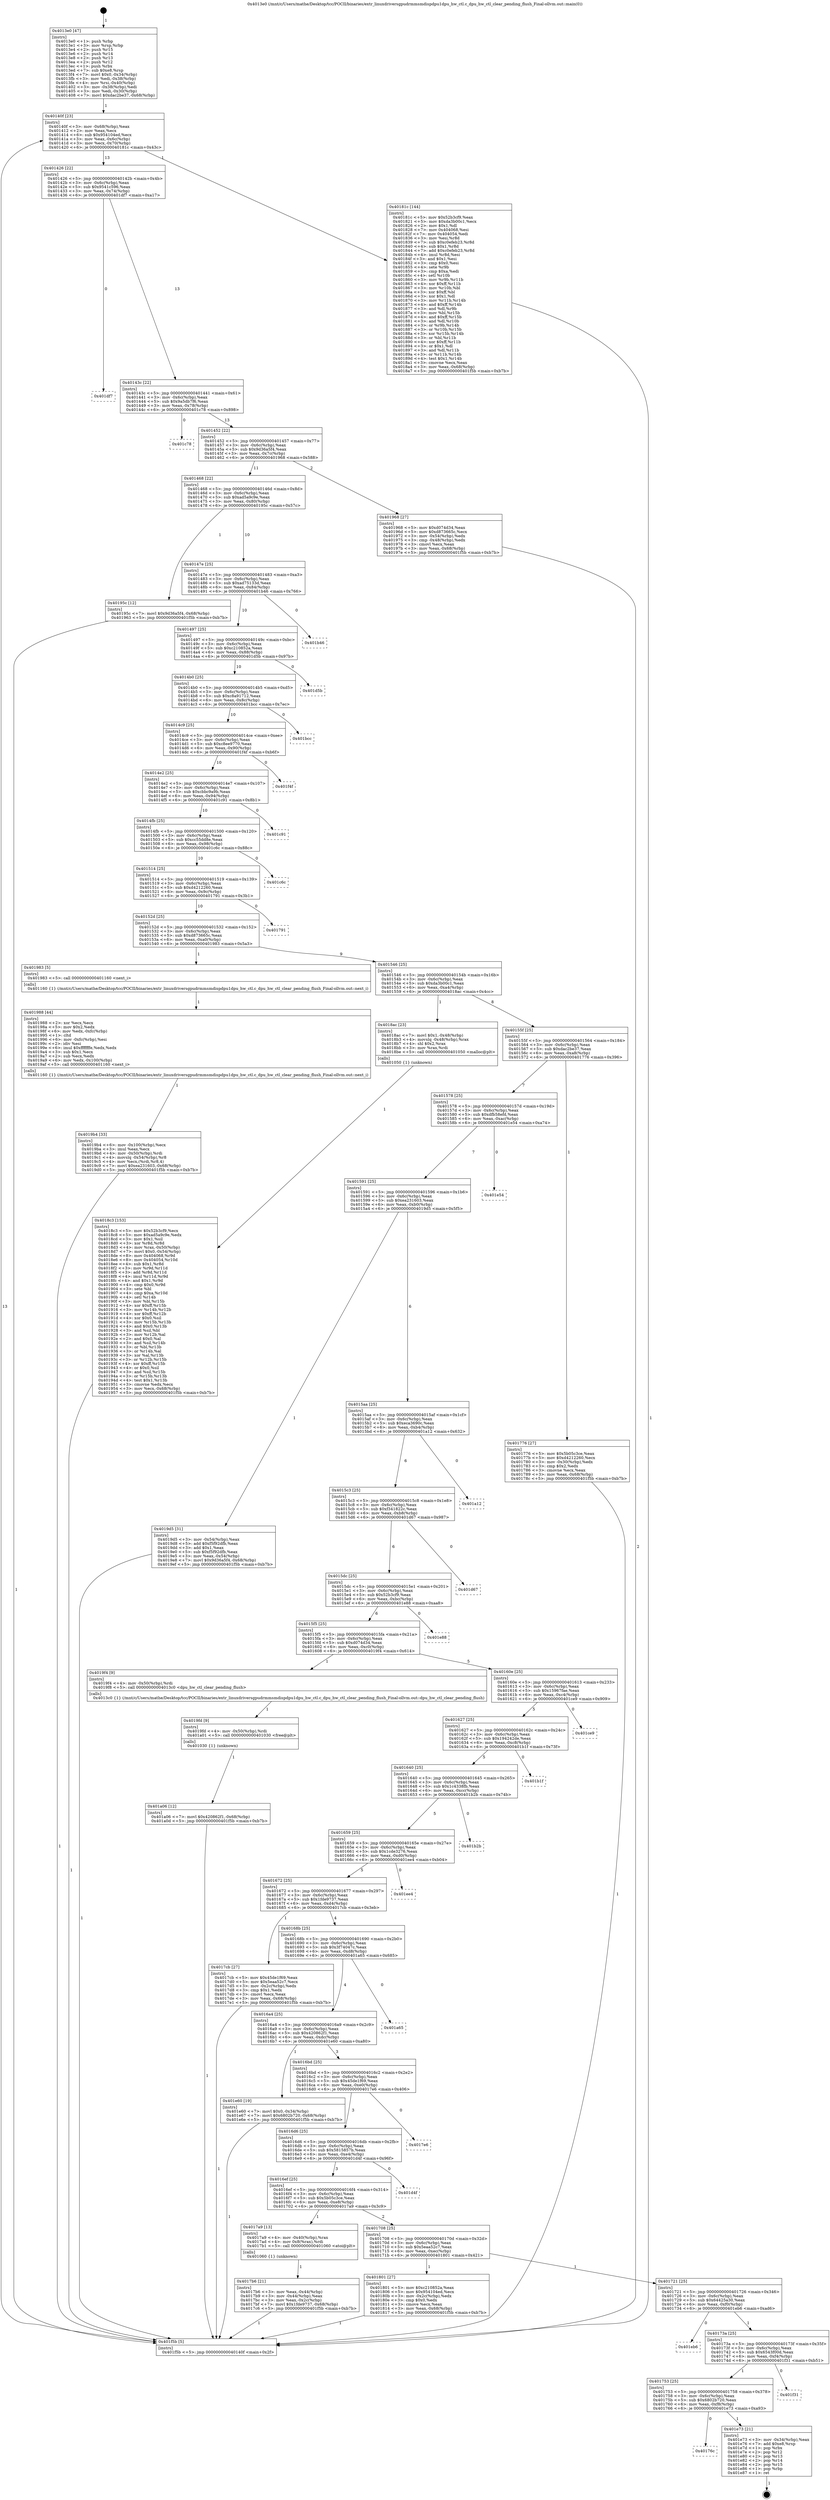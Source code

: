 digraph "0x4013e0" {
  label = "0x4013e0 (/mnt/c/Users/mathe/Desktop/tcc/POCII/binaries/extr_linuxdriversgpudrmmsmdispdpu1dpu_hw_ctl.c_dpu_hw_ctl_clear_pending_flush_Final-ollvm.out::main(0))"
  labelloc = "t"
  node[shape=record]

  Entry [label="",width=0.3,height=0.3,shape=circle,fillcolor=black,style=filled]
  "0x40140f" [label="{
     0x40140f [23]\l
     | [instrs]\l
     &nbsp;&nbsp;0x40140f \<+3\>: mov -0x68(%rbp),%eax\l
     &nbsp;&nbsp;0x401412 \<+2\>: mov %eax,%ecx\l
     &nbsp;&nbsp;0x401414 \<+6\>: sub $0x954104ed,%ecx\l
     &nbsp;&nbsp;0x40141a \<+3\>: mov %eax,-0x6c(%rbp)\l
     &nbsp;&nbsp;0x40141d \<+3\>: mov %ecx,-0x70(%rbp)\l
     &nbsp;&nbsp;0x401420 \<+6\>: je 000000000040181c \<main+0x43c\>\l
  }"]
  "0x40181c" [label="{
     0x40181c [144]\l
     | [instrs]\l
     &nbsp;&nbsp;0x40181c \<+5\>: mov $0x52b3cf9,%eax\l
     &nbsp;&nbsp;0x401821 \<+5\>: mov $0xda3b00c1,%ecx\l
     &nbsp;&nbsp;0x401826 \<+2\>: mov $0x1,%dl\l
     &nbsp;&nbsp;0x401828 \<+7\>: mov 0x404068,%esi\l
     &nbsp;&nbsp;0x40182f \<+7\>: mov 0x404054,%edi\l
     &nbsp;&nbsp;0x401836 \<+3\>: mov %esi,%r8d\l
     &nbsp;&nbsp;0x401839 \<+7\>: sub $0xc0efeb23,%r8d\l
     &nbsp;&nbsp;0x401840 \<+4\>: sub $0x1,%r8d\l
     &nbsp;&nbsp;0x401844 \<+7\>: add $0xc0efeb23,%r8d\l
     &nbsp;&nbsp;0x40184b \<+4\>: imul %r8d,%esi\l
     &nbsp;&nbsp;0x40184f \<+3\>: and $0x1,%esi\l
     &nbsp;&nbsp;0x401852 \<+3\>: cmp $0x0,%esi\l
     &nbsp;&nbsp;0x401855 \<+4\>: sete %r9b\l
     &nbsp;&nbsp;0x401859 \<+3\>: cmp $0xa,%edi\l
     &nbsp;&nbsp;0x40185c \<+4\>: setl %r10b\l
     &nbsp;&nbsp;0x401860 \<+3\>: mov %r9b,%r11b\l
     &nbsp;&nbsp;0x401863 \<+4\>: xor $0xff,%r11b\l
     &nbsp;&nbsp;0x401867 \<+3\>: mov %r10b,%bl\l
     &nbsp;&nbsp;0x40186a \<+3\>: xor $0xff,%bl\l
     &nbsp;&nbsp;0x40186d \<+3\>: xor $0x1,%dl\l
     &nbsp;&nbsp;0x401870 \<+3\>: mov %r11b,%r14b\l
     &nbsp;&nbsp;0x401873 \<+4\>: and $0xff,%r14b\l
     &nbsp;&nbsp;0x401877 \<+3\>: and %dl,%r9b\l
     &nbsp;&nbsp;0x40187a \<+3\>: mov %bl,%r15b\l
     &nbsp;&nbsp;0x40187d \<+4\>: and $0xff,%r15b\l
     &nbsp;&nbsp;0x401881 \<+3\>: and %dl,%r10b\l
     &nbsp;&nbsp;0x401884 \<+3\>: or %r9b,%r14b\l
     &nbsp;&nbsp;0x401887 \<+3\>: or %r10b,%r15b\l
     &nbsp;&nbsp;0x40188a \<+3\>: xor %r15b,%r14b\l
     &nbsp;&nbsp;0x40188d \<+3\>: or %bl,%r11b\l
     &nbsp;&nbsp;0x401890 \<+4\>: xor $0xff,%r11b\l
     &nbsp;&nbsp;0x401894 \<+3\>: or $0x1,%dl\l
     &nbsp;&nbsp;0x401897 \<+3\>: and %dl,%r11b\l
     &nbsp;&nbsp;0x40189a \<+3\>: or %r11b,%r14b\l
     &nbsp;&nbsp;0x40189d \<+4\>: test $0x1,%r14b\l
     &nbsp;&nbsp;0x4018a1 \<+3\>: cmovne %ecx,%eax\l
     &nbsp;&nbsp;0x4018a4 \<+3\>: mov %eax,-0x68(%rbp)\l
     &nbsp;&nbsp;0x4018a7 \<+5\>: jmp 0000000000401f5b \<main+0xb7b\>\l
  }"]
  "0x401426" [label="{
     0x401426 [22]\l
     | [instrs]\l
     &nbsp;&nbsp;0x401426 \<+5\>: jmp 000000000040142b \<main+0x4b\>\l
     &nbsp;&nbsp;0x40142b \<+3\>: mov -0x6c(%rbp),%eax\l
     &nbsp;&nbsp;0x40142e \<+5\>: sub $0x9541c596,%eax\l
     &nbsp;&nbsp;0x401433 \<+3\>: mov %eax,-0x74(%rbp)\l
     &nbsp;&nbsp;0x401436 \<+6\>: je 0000000000401df7 \<main+0xa17\>\l
  }"]
  Exit [label="",width=0.3,height=0.3,shape=circle,fillcolor=black,style=filled,peripheries=2]
  "0x401df7" [label="{
     0x401df7\l
  }", style=dashed]
  "0x40143c" [label="{
     0x40143c [22]\l
     | [instrs]\l
     &nbsp;&nbsp;0x40143c \<+5\>: jmp 0000000000401441 \<main+0x61\>\l
     &nbsp;&nbsp;0x401441 \<+3\>: mov -0x6c(%rbp),%eax\l
     &nbsp;&nbsp;0x401444 \<+5\>: sub $0x9a5db7f6,%eax\l
     &nbsp;&nbsp;0x401449 \<+3\>: mov %eax,-0x78(%rbp)\l
     &nbsp;&nbsp;0x40144c \<+6\>: je 0000000000401c78 \<main+0x898\>\l
  }"]
  "0x40176c" [label="{
     0x40176c\l
  }", style=dashed]
  "0x401c78" [label="{
     0x401c78\l
  }", style=dashed]
  "0x401452" [label="{
     0x401452 [22]\l
     | [instrs]\l
     &nbsp;&nbsp;0x401452 \<+5\>: jmp 0000000000401457 \<main+0x77\>\l
     &nbsp;&nbsp;0x401457 \<+3\>: mov -0x6c(%rbp),%eax\l
     &nbsp;&nbsp;0x40145a \<+5\>: sub $0x9d36a5f4,%eax\l
     &nbsp;&nbsp;0x40145f \<+3\>: mov %eax,-0x7c(%rbp)\l
     &nbsp;&nbsp;0x401462 \<+6\>: je 0000000000401968 \<main+0x588\>\l
  }"]
  "0x401e73" [label="{
     0x401e73 [21]\l
     | [instrs]\l
     &nbsp;&nbsp;0x401e73 \<+3\>: mov -0x34(%rbp),%eax\l
     &nbsp;&nbsp;0x401e76 \<+7\>: add $0xe8,%rsp\l
     &nbsp;&nbsp;0x401e7d \<+1\>: pop %rbx\l
     &nbsp;&nbsp;0x401e7e \<+2\>: pop %r12\l
     &nbsp;&nbsp;0x401e80 \<+2\>: pop %r13\l
     &nbsp;&nbsp;0x401e82 \<+2\>: pop %r14\l
     &nbsp;&nbsp;0x401e84 \<+2\>: pop %r15\l
     &nbsp;&nbsp;0x401e86 \<+1\>: pop %rbp\l
     &nbsp;&nbsp;0x401e87 \<+1\>: ret\l
  }"]
  "0x401968" [label="{
     0x401968 [27]\l
     | [instrs]\l
     &nbsp;&nbsp;0x401968 \<+5\>: mov $0xd074d34,%eax\l
     &nbsp;&nbsp;0x40196d \<+5\>: mov $0xd873665c,%ecx\l
     &nbsp;&nbsp;0x401972 \<+3\>: mov -0x54(%rbp),%edx\l
     &nbsp;&nbsp;0x401975 \<+3\>: cmp -0x48(%rbp),%edx\l
     &nbsp;&nbsp;0x401978 \<+3\>: cmovl %ecx,%eax\l
     &nbsp;&nbsp;0x40197b \<+3\>: mov %eax,-0x68(%rbp)\l
     &nbsp;&nbsp;0x40197e \<+5\>: jmp 0000000000401f5b \<main+0xb7b\>\l
  }"]
  "0x401468" [label="{
     0x401468 [22]\l
     | [instrs]\l
     &nbsp;&nbsp;0x401468 \<+5\>: jmp 000000000040146d \<main+0x8d\>\l
     &nbsp;&nbsp;0x40146d \<+3\>: mov -0x6c(%rbp),%eax\l
     &nbsp;&nbsp;0x401470 \<+5\>: sub $0xad5a9c9e,%eax\l
     &nbsp;&nbsp;0x401475 \<+3\>: mov %eax,-0x80(%rbp)\l
     &nbsp;&nbsp;0x401478 \<+6\>: je 000000000040195c \<main+0x57c\>\l
  }"]
  "0x401753" [label="{
     0x401753 [25]\l
     | [instrs]\l
     &nbsp;&nbsp;0x401753 \<+5\>: jmp 0000000000401758 \<main+0x378\>\l
     &nbsp;&nbsp;0x401758 \<+3\>: mov -0x6c(%rbp),%eax\l
     &nbsp;&nbsp;0x40175b \<+5\>: sub $0x6802b720,%eax\l
     &nbsp;&nbsp;0x401760 \<+6\>: mov %eax,-0xf8(%rbp)\l
     &nbsp;&nbsp;0x401766 \<+6\>: je 0000000000401e73 \<main+0xa93\>\l
  }"]
  "0x40195c" [label="{
     0x40195c [12]\l
     | [instrs]\l
     &nbsp;&nbsp;0x40195c \<+7\>: movl $0x9d36a5f4,-0x68(%rbp)\l
     &nbsp;&nbsp;0x401963 \<+5\>: jmp 0000000000401f5b \<main+0xb7b\>\l
  }"]
  "0x40147e" [label="{
     0x40147e [25]\l
     | [instrs]\l
     &nbsp;&nbsp;0x40147e \<+5\>: jmp 0000000000401483 \<main+0xa3\>\l
     &nbsp;&nbsp;0x401483 \<+3\>: mov -0x6c(%rbp),%eax\l
     &nbsp;&nbsp;0x401486 \<+5\>: sub $0xad75133d,%eax\l
     &nbsp;&nbsp;0x40148b \<+6\>: mov %eax,-0x84(%rbp)\l
     &nbsp;&nbsp;0x401491 \<+6\>: je 0000000000401b46 \<main+0x766\>\l
  }"]
  "0x401f31" [label="{
     0x401f31\l
  }", style=dashed]
  "0x401b46" [label="{
     0x401b46\l
  }", style=dashed]
  "0x401497" [label="{
     0x401497 [25]\l
     | [instrs]\l
     &nbsp;&nbsp;0x401497 \<+5\>: jmp 000000000040149c \<main+0xbc\>\l
     &nbsp;&nbsp;0x40149c \<+3\>: mov -0x6c(%rbp),%eax\l
     &nbsp;&nbsp;0x40149f \<+5\>: sub $0xc210852a,%eax\l
     &nbsp;&nbsp;0x4014a4 \<+6\>: mov %eax,-0x88(%rbp)\l
     &nbsp;&nbsp;0x4014aa \<+6\>: je 0000000000401d5b \<main+0x97b\>\l
  }"]
  "0x40173a" [label="{
     0x40173a [25]\l
     | [instrs]\l
     &nbsp;&nbsp;0x40173a \<+5\>: jmp 000000000040173f \<main+0x35f\>\l
     &nbsp;&nbsp;0x40173f \<+3\>: mov -0x6c(%rbp),%eax\l
     &nbsp;&nbsp;0x401742 \<+5\>: sub $0x6543f00d,%eax\l
     &nbsp;&nbsp;0x401747 \<+6\>: mov %eax,-0xf4(%rbp)\l
     &nbsp;&nbsp;0x40174d \<+6\>: je 0000000000401f31 \<main+0xb51\>\l
  }"]
  "0x401d5b" [label="{
     0x401d5b\l
  }", style=dashed]
  "0x4014b0" [label="{
     0x4014b0 [25]\l
     | [instrs]\l
     &nbsp;&nbsp;0x4014b0 \<+5\>: jmp 00000000004014b5 \<main+0xd5\>\l
     &nbsp;&nbsp;0x4014b5 \<+3\>: mov -0x6c(%rbp),%eax\l
     &nbsp;&nbsp;0x4014b8 \<+5\>: sub $0xc8a91712,%eax\l
     &nbsp;&nbsp;0x4014bd \<+6\>: mov %eax,-0x8c(%rbp)\l
     &nbsp;&nbsp;0x4014c3 \<+6\>: je 0000000000401bcc \<main+0x7ec\>\l
  }"]
  "0x401eb6" [label="{
     0x401eb6\l
  }", style=dashed]
  "0x401bcc" [label="{
     0x401bcc\l
  }", style=dashed]
  "0x4014c9" [label="{
     0x4014c9 [25]\l
     | [instrs]\l
     &nbsp;&nbsp;0x4014c9 \<+5\>: jmp 00000000004014ce \<main+0xee\>\l
     &nbsp;&nbsp;0x4014ce \<+3\>: mov -0x6c(%rbp),%eax\l
     &nbsp;&nbsp;0x4014d1 \<+5\>: sub $0xc8ee9770,%eax\l
     &nbsp;&nbsp;0x4014d6 \<+6\>: mov %eax,-0x90(%rbp)\l
     &nbsp;&nbsp;0x4014dc \<+6\>: je 0000000000401f4f \<main+0xb6f\>\l
  }"]
  "0x401a06" [label="{
     0x401a06 [12]\l
     | [instrs]\l
     &nbsp;&nbsp;0x401a06 \<+7\>: movl $0x420862f1,-0x68(%rbp)\l
     &nbsp;&nbsp;0x401a0d \<+5\>: jmp 0000000000401f5b \<main+0xb7b\>\l
  }"]
  "0x401f4f" [label="{
     0x401f4f\l
  }", style=dashed]
  "0x4014e2" [label="{
     0x4014e2 [25]\l
     | [instrs]\l
     &nbsp;&nbsp;0x4014e2 \<+5\>: jmp 00000000004014e7 \<main+0x107\>\l
     &nbsp;&nbsp;0x4014e7 \<+3\>: mov -0x6c(%rbp),%eax\l
     &nbsp;&nbsp;0x4014ea \<+5\>: sub $0xcbbc9a9b,%eax\l
     &nbsp;&nbsp;0x4014ef \<+6\>: mov %eax,-0x94(%rbp)\l
     &nbsp;&nbsp;0x4014f5 \<+6\>: je 0000000000401c91 \<main+0x8b1\>\l
  }"]
  "0x4019fd" [label="{
     0x4019fd [9]\l
     | [instrs]\l
     &nbsp;&nbsp;0x4019fd \<+4\>: mov -0x50(%rbp),%rdi\l
     &nbsp;&nbsp;0x401a01 \<+5\>: call 0000000000401030 \<free@plt\>\l
     | [calls]\l
     &nbsp;&nbsp;0x401030 \{1\} (unknown)\l
  }"]
  "0x401c91" [label="{
     0x401c91\l
  }", style=dashed]
  "0x4014fb" [label="{
     0x4014fb [25]\l
     | [instrs]\l
     &nbsp;&nbsp;0x4014fb \<+5\>: jmp 0000000000401500 \<main+0x120\>\l
     &nbsp;&nbsp;0x401500 \<+3\>: mov -0x6c(%rbp),%eax\l
     &nbsp;&nbsp;0x401503 \<+5\>: sub $0xcc55dd8e,%eax\l
     &nbsp;&nbsp;0x401508 \<+6\>: mov %eax,-0x98(%rbp)\l
     &nbsp;&nbsp;0x40150e \<+6\>: je 0000000000401c6c \<main+0x88c\>\l
  }"]
  "0x4019b4" [label="{
     0x4019b4 [33]\l
     | [instrs]\l
     &nbsp;&nbsp;0x4019b4 \<+6\>: mov -0x100(%rbp),%ecx\l
     &nbsp;&nbsp;0x4019ba \<+3\>: imul %eax,%ecx\l
     &nbsp;&nbsp;0x4019bd \<+4\>: mov -0x50(%rbp),%rdi\l
     &nbsp;&nbsp;0x4019c1 \<+4\>: movslq -0x54(%rbp),%r8\l
     &nbsp;&nbsp;0x4019c5 \<+4\>: mov %ecx,(%rdi,%r8,4)\l
     &nbsp;&nbsp;0x4019c9 \<+7\>: movl $0xea231603,-0x68(%rbp)\l
     &nbsp;&nbsp;0x4019d0 \<+5\>: jmp 0000000000401f5b \<main+0xb7b\>\l
  }"]
  "0x401c6c" [label="{
     0x401c6c\l
  }", style=dashed]
  "0x401514" [label="{
     0x401514 [25]\l
     | [instrs]\l
     &nbsp;&nbsp;0x401514 \<+5\>: jmp 0000000000401519 \<main+0x139\>\l
     &nbsp;&nbsp;0x401519 \<+3\>: mov -0x6c(%rbp),%eax\l
     &nbsp;&nbsp;0x40151c \<+5\>: sub $0xd4212260,%eax\l
     &nbsp;&nbsp;0x401521 \<+6\>: mov %eax,-0x9c(%rbp)\l
     &nbsp;&nbsp;0x401527 \<+6\>: je 0000000000401791 \<main+0x3b1\>\l
  }"]
  "0x401988" [label="{
     0x401988 [44]\l
     | [instrs]\l
     &nbsp;&nbsp;0x401988 \<+2\>: xor %ecx,%ecx\l
     &nbsp;&nbsp;0x40198a \<+5\>: mov $0x2,%edx\l
     &nbsp;&nbsp;0x40198f \<+6\>: mov %edx,-0xfc(%rbp)\l
     &nbsp;&nbsp;0x401995 \<+1\>: cltd\l
     &nbsp;&nbsp;0x401996 \<+6\>: mov -0xfc(%rbp),%esi\l
     &nbsp;&nbsp;0x40199c \<+2\>: idiv %esi\l
     &nbsp;&nbsp;0x40199e \<+6\>: imul $0xfffffffe,%edx,%edx\l
     &nbsp;&nbsp;0x4019a4 \<+3\>: sub $0x1,%ecx\l
     &nbsp;&nbsp;0x4019a7 \<+2\>: sub %ecx,%edx\l
     &nbsp;&nbsp;0x4019a9 \<+6\>: mov %edx,-0x100(%rbp)\l
     &nbsp;&nbsp;0x4019af \<+5\>: call 0000000000401160 \<next_i\>\l
     | [calls]\l
     &nbsp;&nbsp;0x401160 \{1\} (/mnt/c/Users/mathe/Desktop/tcc/POCII/binaries/extr_linuxdriversgpudrmmsmdispdpu1dpu_hw_ctl.c_dpu_hw_ctl_clear_pending_flush_Final-ollvm.out::next_i)\l
  }"]
  "0x401791" [label="{
     0x401791\l
  }", style=dashed]
  "0x40152d" [label="{
     0x40152d [25]\l
     | [instrs]\l
     &nbsp;&nbsp;0x40152d \<+5\>: jmp 0000000000401532 \<main+0x152\>\l
     &nbsp;&nbsp;0x401532 \<+3\>: mov -0x6c(%rbp),%eax\l
     &nbsp;&nbsp;0x401535 \<+5\>: sub $0xd873665c,%eax\l
     &nbsp;&nbsp;0x40153a \<+6\>: mov %eax,-0xa0(%rbp)\l
     &nbsp;&nbsp;0x401540 \<+6\>: je 0000000000401983 \<main+0x5a3\>\l
  }"]
  "0x4018c3" [label="{
     0x4018c3 [153]\l
     | [instrs]\l
     &nbsp;&nbsp;0x4018c3 \<+5\>: mov $0x52b3cf9,%ecx\l
     &nbsp;&nbsp;0x4018c8 \<+5\>: mov $0xad5a9c9e,%edx\l
     &nbsp;&nbsp;0x4018cd \<+3\>: mov $0x1,%sil\l
     &nbsp;&nbsp;0x4018d0 \<+3\>: xor %r8d,%r8d\l
     &nbsp;&nbsp;0x4018d3 \<+4\>: mov %rax,-0x50(%rbp)\l
     &nbsp;&nbsp;0x4018d7 \<+7\>: movl $0x0,-0x54(%rbp)\l
     &nbsp;&nbsp;0x4018de \<+8\>: mov 0x404068,%r9d\l
     &nbsp;&nbsp;0x4018e6 \<+8\>: mov 0x404054,%r10d\l
     &nbsp;&nbsp;0x4018ee \<+4\>: sub $0x1,%r8d\l
     &nbsp;&nbsp;0x4018f2 \<+3\>: mov %r9d,%r11d\l
     &nbsp;&nbsp;0x4018f5 \<+3\>: add %r8d,%r11d\l
     &nbsp;&nbsp;0x4018f8 \<+4\>: imul %r11d,%r9d\l
     &nbsp;&nbsp;0x4018fc \<+4\>: and $0x1,%r9d\l
     &nbsp;&nbsp;0x401900 \<+4\>: cmp $0x0,%r9d\l
     &nbsp;&nbsp;0x401904 \<+3\>: sete %bl\l
     &nbsp;&nbsp;0x401907 \<+4\>: cmp $0xa,%r10d\l
     &nbsp;&nbsp;0x40190b \<+4\>: setl %r14b\l
     &nbsp;&nbsp;0x40190f \<+3\>: mov %bl,%r15b\l
     &nbsp;&nbsp;0x401912 \<+4\>: xor $0xff,%r15b\l
     &nbsp;&nbsp;0x401916 \<+3\>: mov %r14b,%r12b\l
     &nbsp;&nbsp;0x401919 \<+4\>: xor $0xff,%r12b\l
     &nbsp;&nbsp;0x40191d \<+4\>: xor $0x0,%sil\l
     &nbsp;&nbsp;0x401921 \<+3\>: mov %r15b,%r13b\l
     &nbsp;&nbsp;0x401924 \<+4\>: and $0x0,%r13b\l
     &nbsp;&nbsp;0x401928 \<+3\>: and %sil,%bl\l
     &nbsp;&nbsp;0x40192b \<+3\>: mov %r12b,%al\l
     &nbsp;&nbsp;0x40192e \<+2\>: and $0x0,%al\l
     &nbsp;&nbsp;0x401930 \<+3\>: and %sil,%r14b\l
     &nbsp;&nbsp;0x401933 \<+3\>: or %bl,%r13b\l
     &nbsp;&nbsp;0x401936 \<+3\>: or %r14b,%al\l
     &nbsp;&nbsp;0x401939 \<+3\>: xor %al,%r13b\l
     &nbsp;&nbsp;0x40193c \<+3\>: or %r12b,%r15b\l
     &nbsp;&nbsp;0x40193f \<+4\>: xor $0xff,%r15b\l
     &nbsp;&nbsp;0x401943 \<+4\>: or $0x0,%sil\l
     &nbsp;&nbsp;0x401947 \<+3\>: and %sil,%r15b\l
     &nbsp;&nbsp;0x40194a \<+3\>: or %r15b,%r13b\l
     &nbsp;&nbsp;0x40194d \<+4\>: test $0x1,%r13b\l
     &nbsp;&nbsp;0x401951 \<+3\>: cmovne %edx,%ecx\l
     &nbsp;&nbsp;0x401954 \<+3\>: mov %ecx,-0x68(%rbp)\l
     &nbsp;&nbsp;0x401957 \<+5\>: jmp 0000000000401f5b \<main+0xb7b\>\l
  }"]
  "0x401983" [label="{
     0x401983 [5]\l
     | [instrs]\l
     &nbsp;&nbsp;0x401983 \<+5\>: call 0000000000401160 \<next_i\>\l
     | [calls]\l
     &nbsp;&nbsp;0x401160 \{1\} (/mnt/c/Users/mathe/Desktop/tcc/POCII/binaries/extr_linuxdriversgpudrmmsmdispdpu1dpu_hw_ctl.c_dpu_hw_ctl_clear_pending_flush_Final-ollvm.out::next_i)\l
  }"]
  "0x401546" [label="{
     0x401546 [25]\l
     | [instrs]\l
     &nbsp;&nbsp;0x401546 \<+5\>: jmp 000000000040154b \<main+0x16b\>\l
     &nbsp;&nbsp;0x40154b \<+3\>: mov -0x6c(%rbp),%eax\l
     &nbsp;&nbsp;0x40154e \<+5\>: sub $0xda3b00c1,%eax\l
     &nbsp;&nbsp;0x401553 \<+6\>: mov %eax,-0xa4(%rbp)\l
     &nbsp;&nbsp;0x401559 \<+6\>: je 00000000004018ac \<main+0x4cc\>\l
  }"]
  "0x401721" [label="{
     0x401721 [25]\l
     | [instrs]\l
     &nbsp;&nbsp;0x401721 \<+5\>: jmp 0000000000401726 \<main+0x346\>\l
     &nbsp;&nbsp;0x401726 \<+3\>: mov -0x6c(%rbp),%eax\l
     &nbsp;&nbsp;0x401729 \<+5\>: sub $0x64425a30,%eax\l
     &nbsp;&nbsp;0x40172e \<+6\>: mov %eax,-0xf0(%rbp)\l
     &nbsp;&nbsp;0x401734 \<+6\>: je 0000000000401eb6 \<main+0xad6\>\l
  }"]
  "0x4018ac" [label="{
     0x4018ac [23]\l
     | [instrs]\l
     &nbsp;&nbsp;0x4018ac \<+7\>: movl $0x1,-0x48(%rbp)\l
     &nbsp;&nbsp;0x4018b3 \<+4\>: movslq -0x48(%rbp),%rax\l
     &nbsp;&nbsp;0x4018b7 \<+4\>: shl $0x2,%rax\l
     &nbsp;&nbsp;0x4018bb \<+3\>: mov %rax,%rdi\l
     &nbsp;&nbsp;0x4018be \<+5\>: call 0000000000401050 \<malloc@plt\>\l
     | [calls]\l
     &nbsp;&nbsp;0x401050 \{1\} (unknown)\l
  }"]
  "0x40155f" [label="{
     0x40155f [25]\l
     | [instrs]\l
     &nbsp;&nbsp;0x40155f \<+5\>: jmp 0000000000401564 \<main+0x184\>\l
     &nbsp;&nbsp;0x401564 \<+3\>: mov -0x6c(%rbp),%eax\l
     &nbsp;&nbsp;0x401567 \<+5\>: sub $0xdac2be37,%eax\l
     &nbsp;&nbsp;0x40156c \<+6\>: mov %eax,-0xa8(%rbp)\l
     &nbsp;&nbsp;0x401572 \<+6\>: je 0000000000401776 \<main+0x396\>\l
  }"]
  "0x401801" [label="{
     0x401801 [27]\l
     | [instrs]\l
     &nbsp;&nbsp;0x401801 \<+5\>: mov $0xc210852a,%eax\l
     &nbsp;&nbsp;0x401806 \<+5\>: mov $0x954104ed,%ecx\l
     &nbsp;&nbsp;0x40180b \<+3\>: mov -0x2c(%rbp),%edx\l
     &nbsp;&nbsp;0x40180e \<+3\>: cmp $0x0,%edx\l
     &nbsp;&nbsp;0x401811 \<+3\>: cmove %ecx,%eax\l
     &nbsp;&nbsp;0x401814 \<+3\>: mov %eax,-0x68(%rbp)\l
     &nbsp;&nbsp;0x401817 \<+5\>: jmp 0000000000401f5b \<main+0xb7b\>\l
  }"]
  "0x401776" [label="{
     0x401776 [27]\l
     | [instrs]\l
     &nbsp;&nbsp;0x401776 \<+5\>: mov $0x5b05c3ce,%eax\l
     &nbsp;&nbsp;0x40177b \<+5\>: mov $0xd4212260,%ecx\l
     &nbsp;&nbsp;0x401780 \<+3\>: mov -0x30(%rbp),%edx\l
     &nbsp;&nbsp;0x401783 \<+3\>: cmp $0x2,%edx\l
     &nbsp;&nbsp;0x401786 \<+3\>: cmovne %ecx,%eax\l
     &nbsp;&nbsp;0x401789 \<+3\>: mov %eax,-0x68(%rbp)\l
     &nbsp;&nbsp;0x40178c \<+5\>: jmp 0000000000401f5b \<main+0xb7b\>\l
  }"]
  "0x401578" [label="{
     0x401578 [25]\l
     | [instrs]\l
     &nbsp;&nbsp;0x401578 \<+5\>: jmp 000000000040157d \<main+0x19d\>\l
     &nbsp;&nbsp;0x40157d \<+3\>: mov -0x6c(%rbp),%eax\l
     &nbsp;&nbsp;0x401580 \<+5\>: sub $0xdfb58efd,%eax\l
     &nbsp;&nbsp;0x401585 \<+6\>: mov %eax,-0xac(%rbp)\l
     &nbsp;&nbsp;0x40158b \<+6\>: je 0000000000401e54 \<main+0xa74\>\l
  }"]
  "0x401f5b" [label="{
     0x401f5b [5]\l
     | [instrs]\l
     &nbsp;&nbsp;0x401f5b \<+5\>: jmp 000000000040140f \<main+0x2f\>\l
  }"]
  "0x4013e0" [label="{
     0x4013e0 [47]\l
     | [instrs]\l
     &nbsp;&nbsp;0x4013e0 \<+1\>: push %rbp\l
     &nbsp;&nbsp;0x4013e1 \<+3\>: mov %rsp,%rbp\l
     &nbsp;&nbsp;0x4013e4 \<+2\>: push %r15\l
     &nbsp;&nbsp;0x4013e6 \<+2\>: push %r14\l
     &nbsp;&nbsp;0x4013e8 \<+2\>: push %r13\l
     &nbsp;&nbsp;0x4013ea \<+2\>: push %r12\l
     &nbsp;&nbsp;0x4013ec \<+1\>: push %rbx\l
     &nbsp;&nbsp;0x4013ed \<+7\>: sub $0xe8,%rsp\l
     &nbsp;&nbsp;0x4013f4 \<+7\>: movl $0x0,-0x34(%rbp)\l
     &nbsp;&nbsp;0x4013fb \<+3\>: mov %edi,-0x38(%rbp)\l
     &nbsp;&nbsp;0x4013fe \<+4\>: mov %rsi,-0x40(%rbp)\l
     &nbsp;&nbsp;0x401402 \<+3\>: mov -0x38(%rbp),%edi\l
     &nbsp;&nbsp;0x401405 \<+3\>: mov %edi,-0x30(%rbp)\l
     &nbsp;&nbsp;0x401408 \<+7\>: movl $0xdac2be37,-0x68(%rbp)\l
  }"]
  "0x4017b6" [label="{
     0x4017b6 [21]\l
     | [instrs]\l
     &nbsp;&nbsp;0x4017b6 \<+3\>: mov %eax,-0x44(%rbp)\l
     &nbsp;&nbsp;0x4017b9 \<+3\>: mov -0x44(%rbp),%eax\l
     &nbsp;&nbsp;0x4017bc \<+3\>: mov %eax,-0x2c(%rbp)\l
     &nbsp;&nbsp;0x4017bf \<+7\>: movl $0x1fde9737,-0x68(%rbp)\l
     &nbsp;&nbsp;0x4017c6 \<+5\>: jmp 0000000000401f5b \<main+0xb7b\>\l
  }"]
  "0x401e54" [label="{
     0x401e54\l
  }", style=dashed]
  "0x401591" [label="{
     0x401591 [25]\l
     | [instrs]\l
     &nbsp;&nbsp;0x401591 \<+5\>: jmp 0000000000401596 \<main+0x1b6\>\l
     &nbsp;&nbsp;0x401596 \<+3\>: mov -0x6c(%rbp),%eax\l
     &nbsp;&nbsp;0x401599 \<+5\>: sub $0xea231603,%eax\l
     &nbsp;&nbsp;0x40159e \<+6\>: mov %eax,-0xb0(%rbp)\l
     &nbsp;&nbsp;0x4015a4 \<+6\>: je 00000000004019d5 \<main+0x5f5\>\l
  }"]
  "0x401708" [label="{
     0x401708 [25]\l
     | [instrs]\l
     &nbsp;&nbsp;0x401708 \<+5\>: jmp 000000000040170d \<main+0x32d\>\l
     &nbsp;&nbsp;0x40170d \<+3\>: mov -0x6c(%rbp),%eax\l
     &nbsp;&nbsp;0x401710 \<+5\>: sub $0x5eaa52c7,%eax\l
     &nbsp;&nbsp;0x401715 \<+6\>: mov %eax,-0xec(%rbp)\l
     &nbsp;&nbsp;0x40171b \<+6\>: je 0000000000401801 \<main+0x421\>\l
  }"]
  "0x4019d5" [label="{
     0x4019d5 [31]\l
     | [instrs]\l
     &nbsp;&nbsp;0x4019d5 \<+3\>: mov -0x54(%rbp),%eax\l
     &nbsp;&nbsp;0x4019d8 \<+5\>: add $0xf5f92dfb,%eax\l
     &nbsp;&nbsp;0x4019dd \<+3\>: add $0x1,%eax\l
     &nbsp;&nbsp;0x4019e0 \<+5\>: sub $0xf5f92dfb,%eax\l
     &nbsp;&nbsp;0x4019e5 \<+3\>: mov %eax,-0x54(%rbp)\l
     &nbsp;&nbsp;0x4019e8 \<+7\>: movl $0x9d36a5f4,-0x68(%rbp)\l
     &nbsp;&nbsp;0x4019ef \<+5\>: jmp 0000000000401f5b \<main+0xb7b\>\l
  }"]
  "0x4015aa" [label="{
     0x4015aa [25]\l
     | [instrs]\l
     &nbsp;&nbsp;0x4015aa \<+5\>: jmp 00000000004015af \<main+0x1cf\>\l
     &nbsp;&nbsp;0x4015af \<+3\>: mov -0x6c(%rbp),%eax\l
     &nbsp;&nbsp;0x4015b2 \<+5\>: sub $0xeca3690c,%eax\l
     &nbsp;&nbsp;0x4015b7 \<+6\>: mov %eax,-0xb4(%rbp)\l
     &nbsp;&nbsp;0x4015bd \<+6\>: je 0000000000401a12 \<main+0x632\>\l
  }"]
  "0x4017a9" [label="{
     0x4017a9 [13]\l
     | [instrs]\l
     &nbsp;&nbsp;0x4017a9 \<+4\>: mov -0x40(%rbp),%rax\l
     &nbsp;&nbsp;0x4017ad \<+4\>: mov 0x8(%rax),%rdi\l
     &nbsp;&nbsp;0x4017b1 \<+5\>: call 0000000000401060 \<atoi@plt\>\l
     | [calls]\l
     &nbsp;&nbsp;0x401060 \{1\} (unknown)\l
  }"]
  "0x401a12" [label="{
     0x401a12\l
  }", style=dashed]
  "0x4015c3" [label="{
     0x4015c3 [25]\l
     | [instrs]\l
     &nbsp;&nbsp;0x4015c3 \<+5\>: jmp 00000000004015c8 \<main+0x1e8\>\l
     &nbsp;&nbsp;0x4015c8 \<+3\>: mov -0x6c(%rbp),%eax\l
     &nbsp;&nbsp;0x4015cb \<+5\>: sub $0xf341822c,%eax\l
     &nbsp;&nbsp;0x4015d0 \<+6\>: mov %eax,-0xb8(%rbp)\l
     &nbsp;&nbsp;0x4015d6 \<+6\>: je 0000000000401d67 \<main+0x987\>\l
  }"]
  "0x4016ef" [label="{
     0x4016ef [25]\l
     | [instrs]\l
     &nbsp;&nbsp;0x4016ef \<+5\>: jmp 00000000004016f4 \<main+0x314\>\l
     &nbsp;&nbsp;0x4016f4 \<+3\>: mov -0x6c(%rbp),%eax\l
     &nbsp;&nbsp;0x4016f7 \<+5\>: sub $0x5b05c3ce,%eax\l
     &nbsp;&nbsp;0x4016fc \<+6\>: mov %eax,-0xe8(%rbp)\l
     &nbsp;&nbsp;0x401702 \<+6\>: je 00000000004017a9 \<main+0x3c9\>\l
  }"]
  "0x401d67" [label="{
     0x401d67\l
  }", style=dashed]
  "0x4015dc" [label="{
     0x4015dc [25]\l
     | [instrs]\l
     &nbsp;&nbsp;0x4015dc \<+5\>: jmp 00000000004015e1 \<main+0x201\>\l
     &nbsp;&nbsp;0x4015e1 \<+3\>: mov -0x6c(%rbp),%eax\l
     &nbsp;&nbsp;0x4015e4 \<+5\>: sub $0x52b3cf9,%eax\l
     &nbsp;&nbsp;0x4015e9 \<+6\>: mov %eax,-0xbc(%rbp)\l
     &nbsp;&nbsp;0x4015ef \<+6\>: je 0000000000401e88 \<main+0xaa8\>\l
  }"]
  "0x401d4f" [label="{
     0x401d4f\l
  }", style=dashed]
  "0x401e88" [label="{
     0x401e88\l
  }", style=dashed]
  "0x4015f5" [label="{
     0x4015f5 [25]\l
     | [instrs]\l
     &nbsp;&nbsp;0x4015f5 \<+5\>: jmp 00000000004015fa \<main+0x21a\>\l
     &nbsp;&nbsp;0x4015fa \<+3\>: mov -0x6c(%rbp),%eax\l
     &nbsp;&nbsp;0x4015fd \<+5\>: sub $0xd074d34,%eax\l
     &nbsp;&nbsp;0x401602 \<+6\>: mov %eax,-0xc0(%rbp)\l
     &nbsp;&nbsp;0x401608 \<+6\>: je 00000000004019f4 \<main+0x614\>\l
  }"]
  "0x4016d6" [label="{
     0x4016d6 [25]\l
     | [instrs]\l
     &nbsp;&nbsp;0x4016d6 \<+5\>: jmp 00000000004016db \<main+0x2fb\>\l
     &nbsp;&nbsp;0x4016db \<+3\>: mov -0x6c(%rbp),%eax\l
     &nbsp;&nbsp;0x4016de \<+5\>: sub $0x5815857b,%eax\l
     &nbsp;&nbsp;0x4016e3 \<+6\>: mov %eax,-0xe4(%rbp)\l
     &nbsp;&nbsp;0x4016e9 \<+6\>: je 0000000000401d4f \<main+0x96f\>\l
  }"]
  "0x4019f4" [label="{
     0x4019f4 [9]\l
     | [instrs]\l
     &nbsp;&nbsp;0x4019f4 \<+4\>: mov -0x50(%rbp),%rdi\l
     &nbsp;&nbsp;0x4019f8 \<+5\>: call 00000000004013c0 \<dpu_hw_ctl_clear_pending_flush\>\l
     | [calls]\l
     &nbsp;&nbsp;0x4013c0 \{1\} (/mnt/c/Users/mathe/Desktop/tcc/POCII/binaries/extr_linuxdriversgpudrmmsmdispdpu1dpu_hw_ctl.c_dpu_hw_ctl_clear_pending_flush_Final-ollvm.out::dpu_hw_ctl_clear_pending_flush)\l
  }"]
  "0x40160e" [label="{
     0x40160e [25]\l
     | [instrs]\l
     &nbsp;&nbsp;0x40160e \<+5\>: jmp 0000000000401613 \<main+0x233\>\l
     &nbsp;&nbsp;0x401613 \<+3\>: mov -0x6c(%rbp),%eax\l
     &nbsp;&nbsp;0x401616 \<+5\>: sub $0x15967fae,%eax\l
     &nbsp;&nbsp;0x40161b \<+6\>: mov %eax,-0xc4(%rbp)\l
     &nbsp;&nbsp;0x401621 \<+6\>: je 0000000000401ce9 \<main+0x909\>\l
  }"]
  "0x4017e6" [label="{
     0x4017e6\l
  }", style=dashed]
  "0x401ce9" [label="{
     0x401ce9\l
  }", style=dashed]
  "0x401627" [label="{
     0x401627 [25]\l
     | [instrs]\l
     &nbsp;&nbsp;0x401627 \<+5\>: jmp 000000000040162c \<main+0x24c\>\l
     &nbsp;&nbsp;0x40162c \<+3\>: mov -0x6c(%rbp),%eax\l
     &nbsp;&nbsp;0x40162f \<+5\>: sub $0x194242de,%eax\l
     &nbsp;&nbsp;0x401634 \<+6\>: mov %eax,-0xc8(%rbp)\l
     &nbsp;&nbsp;0x40163a \<+6\>: je 0000000000401b1f \<main+0x73f\>\l
  }"]
  "0x4016bd" [label="{
     0x4016bd [25]\l
     | [instrs]\l
     &nbsp;&nbsp;0x4016bd \<+5\>: jmp 00000000004016c2 \<main+0x2e2\>\l
     &nbsp;&nbsp;0x4016c2 \<+3\>: mov -0x6c(%rbp),%eax\l
     &nbsp;&nbsp;0x4016c5 \<+5\>: sub $0x45de1f69,%eax\l
     &nbsp;&nbsp;0x4016ca \<+6\>: mov %eax,-0xe0(%rbp)\l
     &nbsp;&nbsp;0x4016d0 \<+6\>: je 00000000004017e6 \<main+0x406\>\l
  }"]
  "0x401b1f" [label="{
     0x401b1f\l
  }", style=dashed]
  "0x401640" [label="{
     0x401640 [25]\l
     | [instrs]\l
     &nbsp;&nbsp;0x401640 \<+5\>: jmp 0000000000401645 \<main+0x265\>\l
     &nbsp;&nbsp;0x401645 \<+3\>: mov -0x6c(%rbp),%eax\l
     &nbsp;&nbsp;0x401648 \<+5\>: sub $0x1c4338fb,%eax\l
     &nbsp;&nbsp;0x40164d \<+6\>: mov %eax,-0xcc(%rbp)\l
     &nbsp;&nbsp;0x401653 \<+6\>: je 0000000000401b2b \<main+0x74b\>\l
  }"]
  "0x401e60" [label="{
     0x401e60 [19]\l
     | [instrs]\l
     &nbsp;&nbsp;0x401e60 \<+7\>: movl $0x0,-0x34(%rbp)\l
     &nbsp;&nbsp;0x401e67 \<+7\>: movl $0x6802b720,-0x68(%rbp)\l
     &nbsp;&nbsp;0x401e6e \<+5\>: jmp 0000000000401f5b \<main+0xb7b\>\l
  }"]
  "0x401b2b" [label="{
     0x401b2b\l
  }", style=dashed]
  "0x401659" [label="{
     0x401659 [25]\l
     | [instrs]\l
     &nbsp;&nbsp;0x401659 \<+5\>: jmp 000000000040165e \<main+0x27e\>\l
     &nbsp;&nbsp;0x40165e \<+3\>: mov -0x6c(%rbp),%eax\l
     &nbsp;&nbsp;0x401661 \<+5\>: sub $0x1cde3276,%eax\l
     &nbsp;&nbsp;0x401666 \<+6\>: mov %eax,-0xd0(%rbp)\l
     &nbsp;&nbsp;0x40166c \<+6\>: je 0000000000401ee4 \<main+0xb04\>\l
  }"]
  "0x4016a4" [label="{
     0x4016a4 [25]\l
     | [instrs]\l
     &nbsp;&nbsp;0x4016a4 \<+5\>: jmp 00000000004016a9 \<main+0x2c9\>\l
     &nbsp;&nbsp;0x4016a9 \<+3\>: mov -0x6c(%rbp),%eax\l
     &nbsp;&nbsp;0x4016ac \<+5\>: sub $0x420862f1,%eax\l
     &nbsp;&nbsp;0x4016b1 \<+6\>: mov %eax,-0xdc(%rbp)\l
     &nbsp;&nbsp;0x4016b7 \<+6\>: je 0000000000401e60 \<main+0xa80\>\l
  }"]
  "0x401ee4" [label="{
     0x401ee4\l
  }", style=dashed]
  "0x401672" [label="{
     0x401672 [25]\l
     | [instrs]\l
     &nbsp;&nbsp;0x401672 \<+5\>: jmp 0000000000401677 \<main+0x297\>\l
     &nbsp;&nbsp;0x401677 \<+3\>: mov -0x6c(%rbp),%eax\l
     &nbsp;&nbsp;0x40167a \<+5\>: sub $0x1fde9737,%eax\l
     &nbsp;&nbsp;0x40167f \<+6\>: mov %eax,-0xd4(%rbp)\l
     &nbsp;&nbsp;0x401685 \<+6\>: je 00000000004017cb \<main+0x3eb\>\l
  }"]
  "0x401a65" [label="{
     0x401a65\l
  }", style=dashed]
  "0x4017cb" [label="{
     0x4017cb [27]\l
     | [instrs]\l
     &nbsp;&nbsp;0x4017cb \<+5\>: mov $0x45de1f69,%eax\l
     &nbsp;&nbsp;0x4017d0 \<+5\>: mov $0x5eaa52c7,%ecx\l
     &nbsp;&nbsp;0x4017d5 \<+3\>: mov -0x2c(%rbp),%edx\l
     &nbsp;&nbsp;0x4017d8 \<+3\>: cmp $0x1,%edx\l
     &nbsp;&nbsp;0x4017db \<+3\>: cmovl %ecx,%eax\l
     &nbsp;&nbsp;0x4017de \<+3\>: mov %eax,-0x68(%rbp)\l
     &nbsp;&nbsp;0x4017e1 \<+5\>: jmp 0000000000401f5b \<main+0xb7b\>\l
  }"]
  "0x40168b" [label="{
     0x40168b [25]\l
     | [instrs]\l
     &nbsp;&nbsp;0x40168b \<+5\>: jmp 0000000000401690 \<main+0x2b0\>\l
     &nbsp;&nbsp;0x401690 \<+3\>: mov -0x6c(%rbp),%eax\l
     &nbsp;&nbsp;0x401693 \<+5\>: sub $0x3f74047c,%eax\l
     &nbsp;&nbsp;0x401698 \<+6\>: mov %eax,-0xd8(%rbp)\l
     &nbsp;&nbsp;0x40169e \<+6\>: je 0000000000401a65 \<main+0x685\>\l
  }"]
  Entry -> "0x4013e0" [label=" 1"]
  "0x40140f" -> "0x40181c" [label=" 1"]
  "0x40140f" -> "0x401426" [label=" 13"]
  "0x401e73" -> Exit [label=" 1"]
  "0x401426" -> "0x401df7" [label=" 0"]
  "0x401426" -> "0x40143c" [label=" 13"]
  "0x401753" -> "0x40176c" [label=" 0"]
  "0x40143c" -> "0x401c78" [label=" 0"]
  "0x40143c" -> "0x401452" [label=" 13"]
  "0x401753" -> "0x401e73" [label=" 1"]
  "0x401452" -> "0x401968" [label=" 2"]
  "0x401452" -> "0x401468" [label=" 11"]
  "0x40173a" -> "0x401753" [label=" 1"]
  "0x401468" -> "0x40195c" [label=" 1"]
  "0x401468" -> "0x40147e" [label=" 10"]
  "0x40173a" -> "0x401f31" [label=" 0"]
  "0x40147e" -> "0x401b46" [label=" 0"]
  "0x40147e" -> "0x401497" [label=" 10"]
  "0x401721" -> "0x40173a" [label=" 1"]
  "0x401497" -> "0x401d5b" [label=" 0"]
  "0x401497" -> "0x4014b0" [label=" 10"]
  "0x401721" -> "0x401eb6" [label=" 0"]
  "0x4014b0" -> "0x401bcc" [label=" 0"]
  "0x4014b0" -> "0x4014c9" [label=" 10"]
  "0x401e60" -> "0x401f5b" [label=" 1"]
  "0x4014c9" -> "0x401f4f" [label=" 0"]
  "0x4014c9" -> "0x4014e2" [label=" 10"]
  "0x401a06" -> "0x401f5b" [label=" 1"]
  "0x4014e2" -> "0x401c91" [label=" 0"]
  "0x4014e2" -> "0x4014fb" [label=" 10"]
  "0x4019fd" -> "0x401a06" [label=" 1"]
  "0x4014fb" -> "0x401c6c" [label=" 0"]
  "0x4014fb" -> "0x401514" [label=" 10"]
  "0x4019f4" -> "0x4019fd" [label=" 1"]
  "0x401514" -> "0x401791" [label=" 0"]
  "0x401514" -> "0x40152d" [label=" 10"]
  "0x4019d5" -> "0x401f5b" [label=" 1"]
  "0x40152d" -> "0x401983" [label=" 1"]
  "0x40152d" -> "0x401546" [label=" 9"]
  "0x4019b4" -> "0x401f5b" [label=" 1"]
  "0x401546" -> "0x4018ac" [label=" 1"]
  "0x401546" -> "0x40155f" [label=" 8"]
  "0x401988" -> "0x4019b4" [label=" 1"]
  "0x40155f" -> "0x401776" [label=" 1"]
  "0x40155f" -> "0x401578" [label=" 7"]
  "0x401776" -> "0x401f5b" [label=" 1"]
  "0x4013e0" -> "0x40140f" [label=" 1"]
  "0x401f5b" -> "0x40140f" [label=" 13"]
  "0x401983" -> "0x401988" [label=" 1"]
  "0x401578" -> "0x401e54" [label=" 0"]
  "0x401578" -> "0x401591" [label=" 7"]
  "0x40195c" -> "0x401f5b" [label=" 1"]
  "0x401591" -> "0x4019d5" [label=" 1"]
  "0x401591" -> "0x4015aa" [label=" 6"]
  "0x4018c3" -> "0x401f5b" [label=" 1"]
  "0x4015aa" -> "0x401a12" [label=" 0"]
  "0x4015aa" -> "0x4015c3" [label=" 6"]
  "0x4018ac" -> "0x4018c3" [label=" 1"]
  "0x4015c3" -> "0x401d67" [label=" 0"]
  "0x4015c3" -> "0x4015dc" [label=" 6"]
  "0x401801" -> "0x401f5b" [label=" 1"]
  "0x4015dc" -> "0x401e88" [label=" 0"]
  "0x4015dc" -> "0x4015f5" [label=" 6"]
  "0x401708" -> "0x401721" [label=" 1"]
  "0x4015f5" -> "0x4019f4" [label=" 1"]
  "0x4015f5" -> "0x40160e" [label=" 5"]
  "0x401968" -> "0x401f5b" [label=" 2"]
  "0x40160e" -> "0x401ce9" [label=" 0"]
  "0x40160e" -> "0x401627" [label=" 5"]
  "0x4017cb" -> "0x401f5b" [label=" 1"]
  "0x401627" -> "0x401b1f" [label=" 0"]
  "0x401627" -> "0x401640" [label=" 5"]
  "0x4017a9" -> "0x4017b6" [label=" 1"]
  "0x401640" -> "0x401b2b" [label=" 0"]
  "0x401640" -> "0x401659" [label=" 5"]
  "0x4016ef" -> "0x401708" [label=" 2"]
  "0x401659" -> "0x401ee4" [label=" 0"]
  "0x401659" -> "0x401672" [label=" 5"]
  "0x40181c" -> "0x401f5b" [label=" 1"]
  "0x401672" -> "0x4017cb" [label=" 1"]
  "0x401672" -> "0x40168b" [label=" 4"]
  "0x4016d6" -> "0x4016ef" [label=" 3"]
  "0x40168b" -> "0x401a65" [label=" 0"]
  "0x40168b" -> "0x4016a4" [label=" 4"]
  "0x4016ef" -> "0x4017a9" [label=" 1"]
  "0x4016a4" -> "0x401e60" [label=" 1"]
  "0x4016a4" -> "0x4016bd" [label=" 3"]
  "0x4017b6" -> "0x401f5b" [label=" 1"]
  "0x4016bd" -> "0x4017e6" [label=" 0"]
  "0x4016bd" -> "0x4016d6" [label=" 3"]
  "0x401708" -> "0x401801" [label=" 1"]
  "0x4016d6" -> "0x401d4f" [label=" 0"]
}
